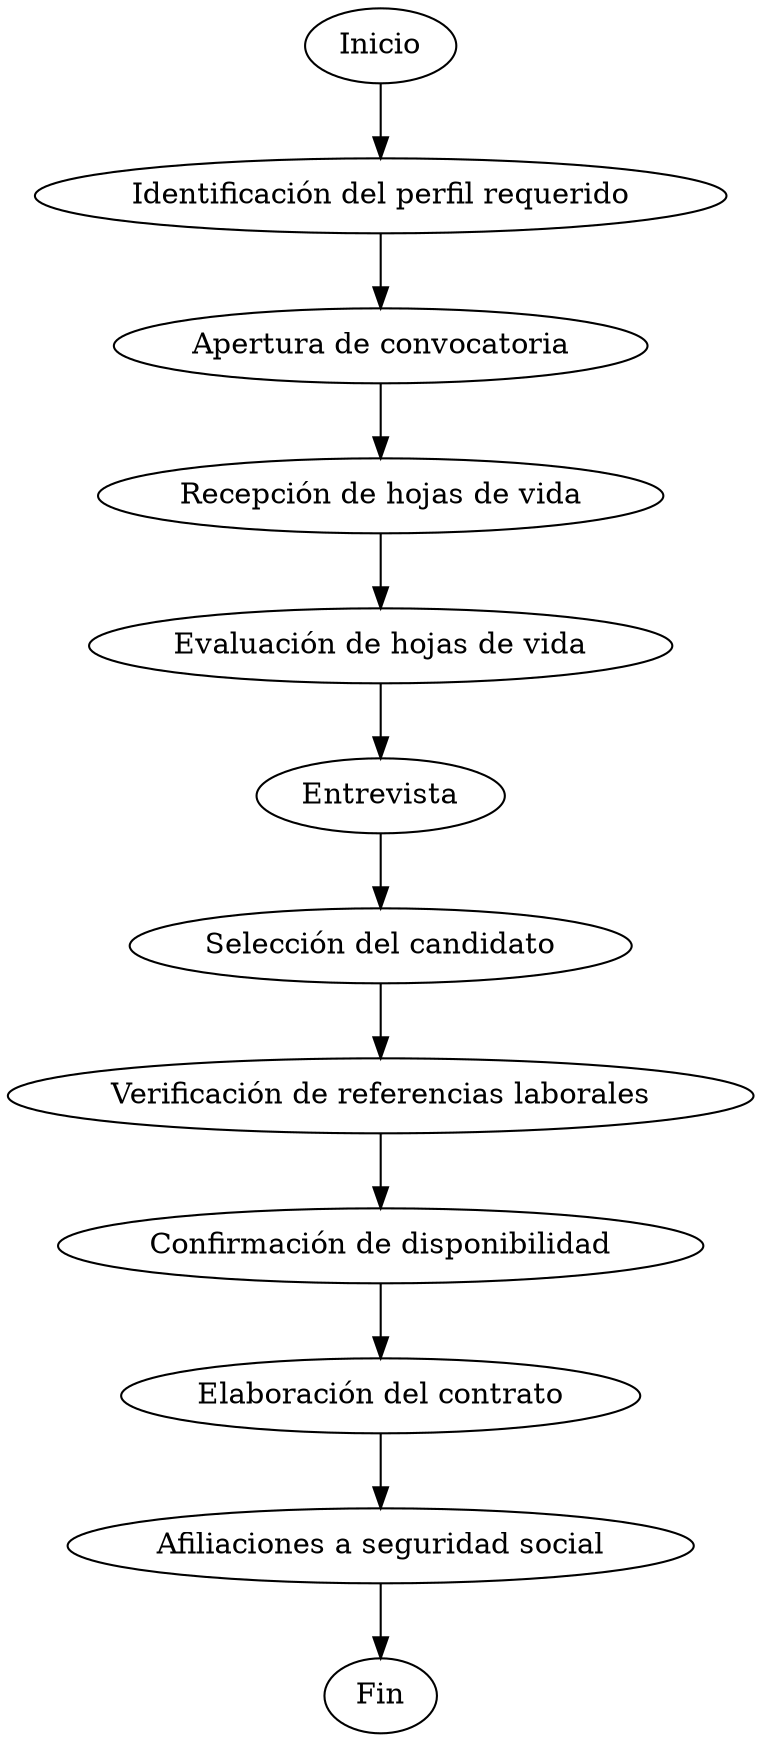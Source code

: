 digraph Contratacion_Personal {
	rankdir=TB
	Inicio [shape=ellipse]
	"Identificación del perfil requerido"
	"Apertura de convocatoria"
	"Recepción de hojas de vida"
	"Evaluación de hojas de vida"
	Entrevista
	"Selección del candidato"
	"Verificación de referencias laborales"
	"Confirmación de disponibilidad"
	"Elaboración del contrato"
	"Afiliaciones a seguridad social"
	Fin [shape=ellipse]
	Inicio -> "Identificación del perfil requerido"
	"Identificación del perfil requerido" -> "Apertura de convocatoria"
	"Apertura de convocatoria" -> "Recepción de hojas de vida"
	"Recepción de hojas de vida" -> "Evaluación de hojas de vida"
	"Evaluación de hojas de vida" -> Entrevista
	Entrevista -> "Selección del candidato"
	"Selección del candidato" -> "Verificación de referencias laborales"
	"Verificación de referencias laborales" -> "Confirmación de disponibilidad"
	"Confirmación de disponibilidad" -> "Elaboración del contrato"
	"Elaboración del contrato" -> "Afiliaciones a seguridad social"
	"Afiliaciones a seguridad social" -> Fin
}
